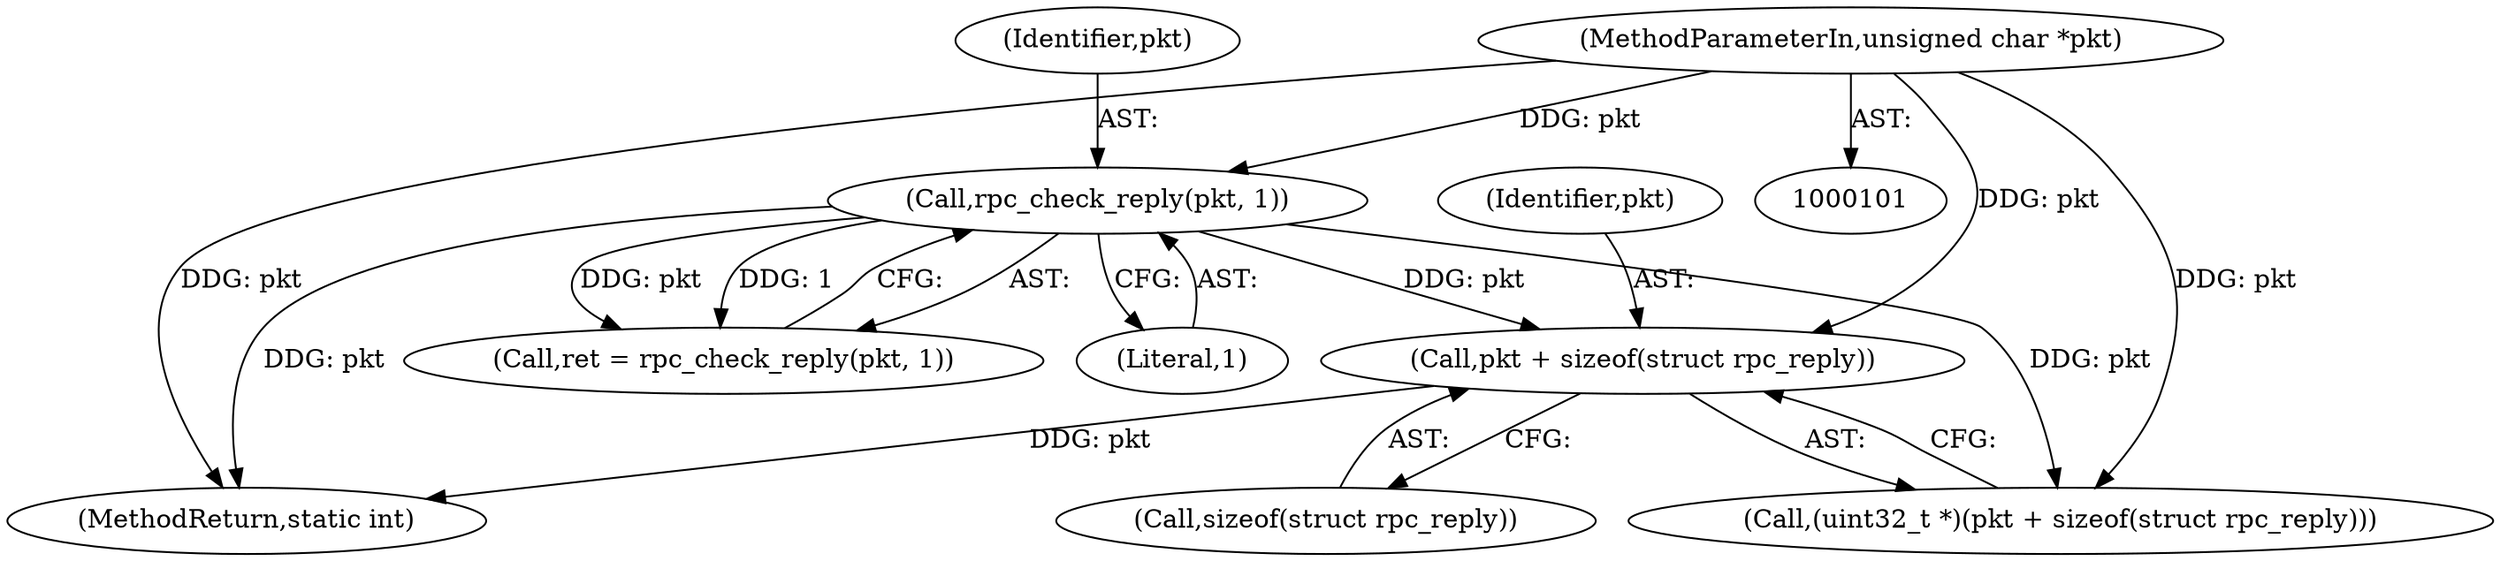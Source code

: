 digraph "0_pengutronix_84986ca024462058574432b5483f4bf9136c538d@API" {
"1000122" [label="(Call,pkt + sizeof(struct rpc_reply))"];
"1000111" [label="(Call,rpc_check_reply(pkt, 1))"];
"1000102" [label="(MethodParameterIn,unsigned char *pkt)"];
"1000120" [label="(Call,(uint32_t *)(pkt + sizeof(struct rpc_reply)))"];
"1000109" [label="(Call,ret = rpc_check_reply(pkt, 1))"];
"1000124" [label="(Call,sizeof(struct rpc_reply))"];
"1000111" [label="(Call,rpc_check_reply(pkt, 1))"];
"1000113" [label="(Literal,1)"];
"1000102" [label="(MethodParameterIn,unsigned char *pkt)"];
"1000140" [label="(MethodReturn,static int)"];
"1000112" [label="(Identifier,pkt)"];
"1000123" [label="(Identifier,pkt)"];
"1000122" [label="(Call,pkt + sizeof(struct rpc_reply))"];
"1000122" -> "1000120"  [label="AST: "];
"1000122" -> "1000124"  [label="CFG: "];
"1000123" -> "1000122"  [label="AST: "];
"1000124" -> "1000122"  [label="AST: "];
"1000120" -> "1000122"  [label="CFG: "];
"1000122" -> "1000140"  [label="DDG: pkt"];
"1000111" -> "1000122"  [label="DDG: pkt"];
"1000102" -> "1000122"  [label="DDG: pkt"];
"1000111" -> "1000109"  [label="AST: "];
"1000111" -> "1000113"  [label="CFG: "];
"1000112" -> "1000111"  [label="AST: "];
"1000113" -> "1000111"  [label="AST: "];
"1000109" -> "1000111"  [label="CFG: "];
"1000111" -> "1000140"  [label="DDG: pkt"];
"1000111" -> "1000109"  [label="DDG: pkt"];
"1000111" -> "1000109"  [label="DDG: 1"];
"1000102" -> "1000111"  [label="DDG: pkt"];
"1000111" -> "1000120"  [label="DDG: pkt"];
"1000102" -> "1000101"  [label="AST: "];
"1000102" -> "1000140"  [label="DDG: pkt"];
"1000102" -> "1000120"  [label="DDG: pkt"];
}
